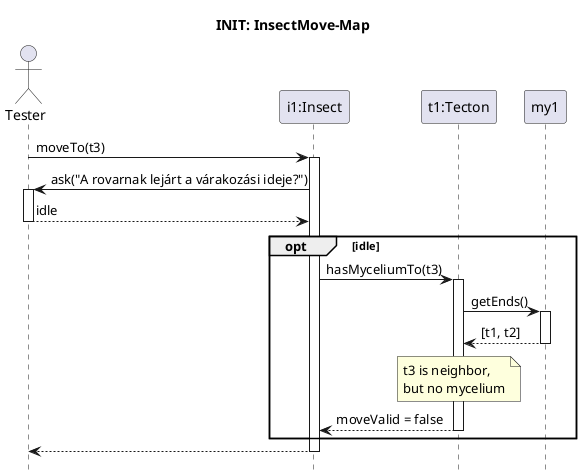 @startuml Insect-move/no-mycelium
hide footbox
title INIT: InsectMove-Map

actor Tester as S
participant "i1:Insect" as insect
participant "i1:Insect" as insect
participant "t1:Tecton" as location

S -> insect : moveTo(t3)
activate insect

S <- insect : ask("A rovarnak lejárt a várakozási ideje?")
activate S
return idle

opt idle

    insect -> location : hasMyceliumTo(t3)
    activate location
    location -> my1 : getEnds()
    activate my1
    return [t1, t2] 
    note over location : t3 is neighbor,\nbut no mycelium
    return moveValid = false
end

return

@enduml